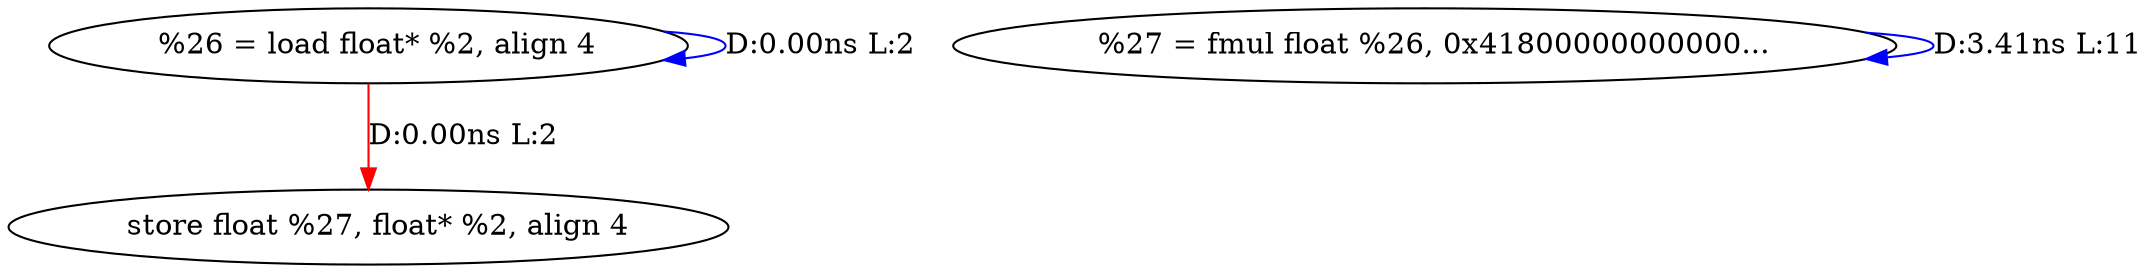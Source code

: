 digraph {
Node0x2cd7dd0[label="  %26 = load float* %2, align 4"];
Node0x2cd7dd0 -> Node0x2cd7dd0[label="D:0.00ns L:2",color=blue];
Node0x2cd7f90[label="  store float %27, float* %2, align 4"];
Node0x2cd7dd0 -> Node0x2cd7f90[label="D:0.00ns L:2",color=red];
Node0x2cd7eb0[label="  %27 = fmul float %26, 0x41800000000000..."];
Node0x2cd7eb0 -> Node0x2cd7eb0[label="D:3.41ns L:11",color=blue];
}
